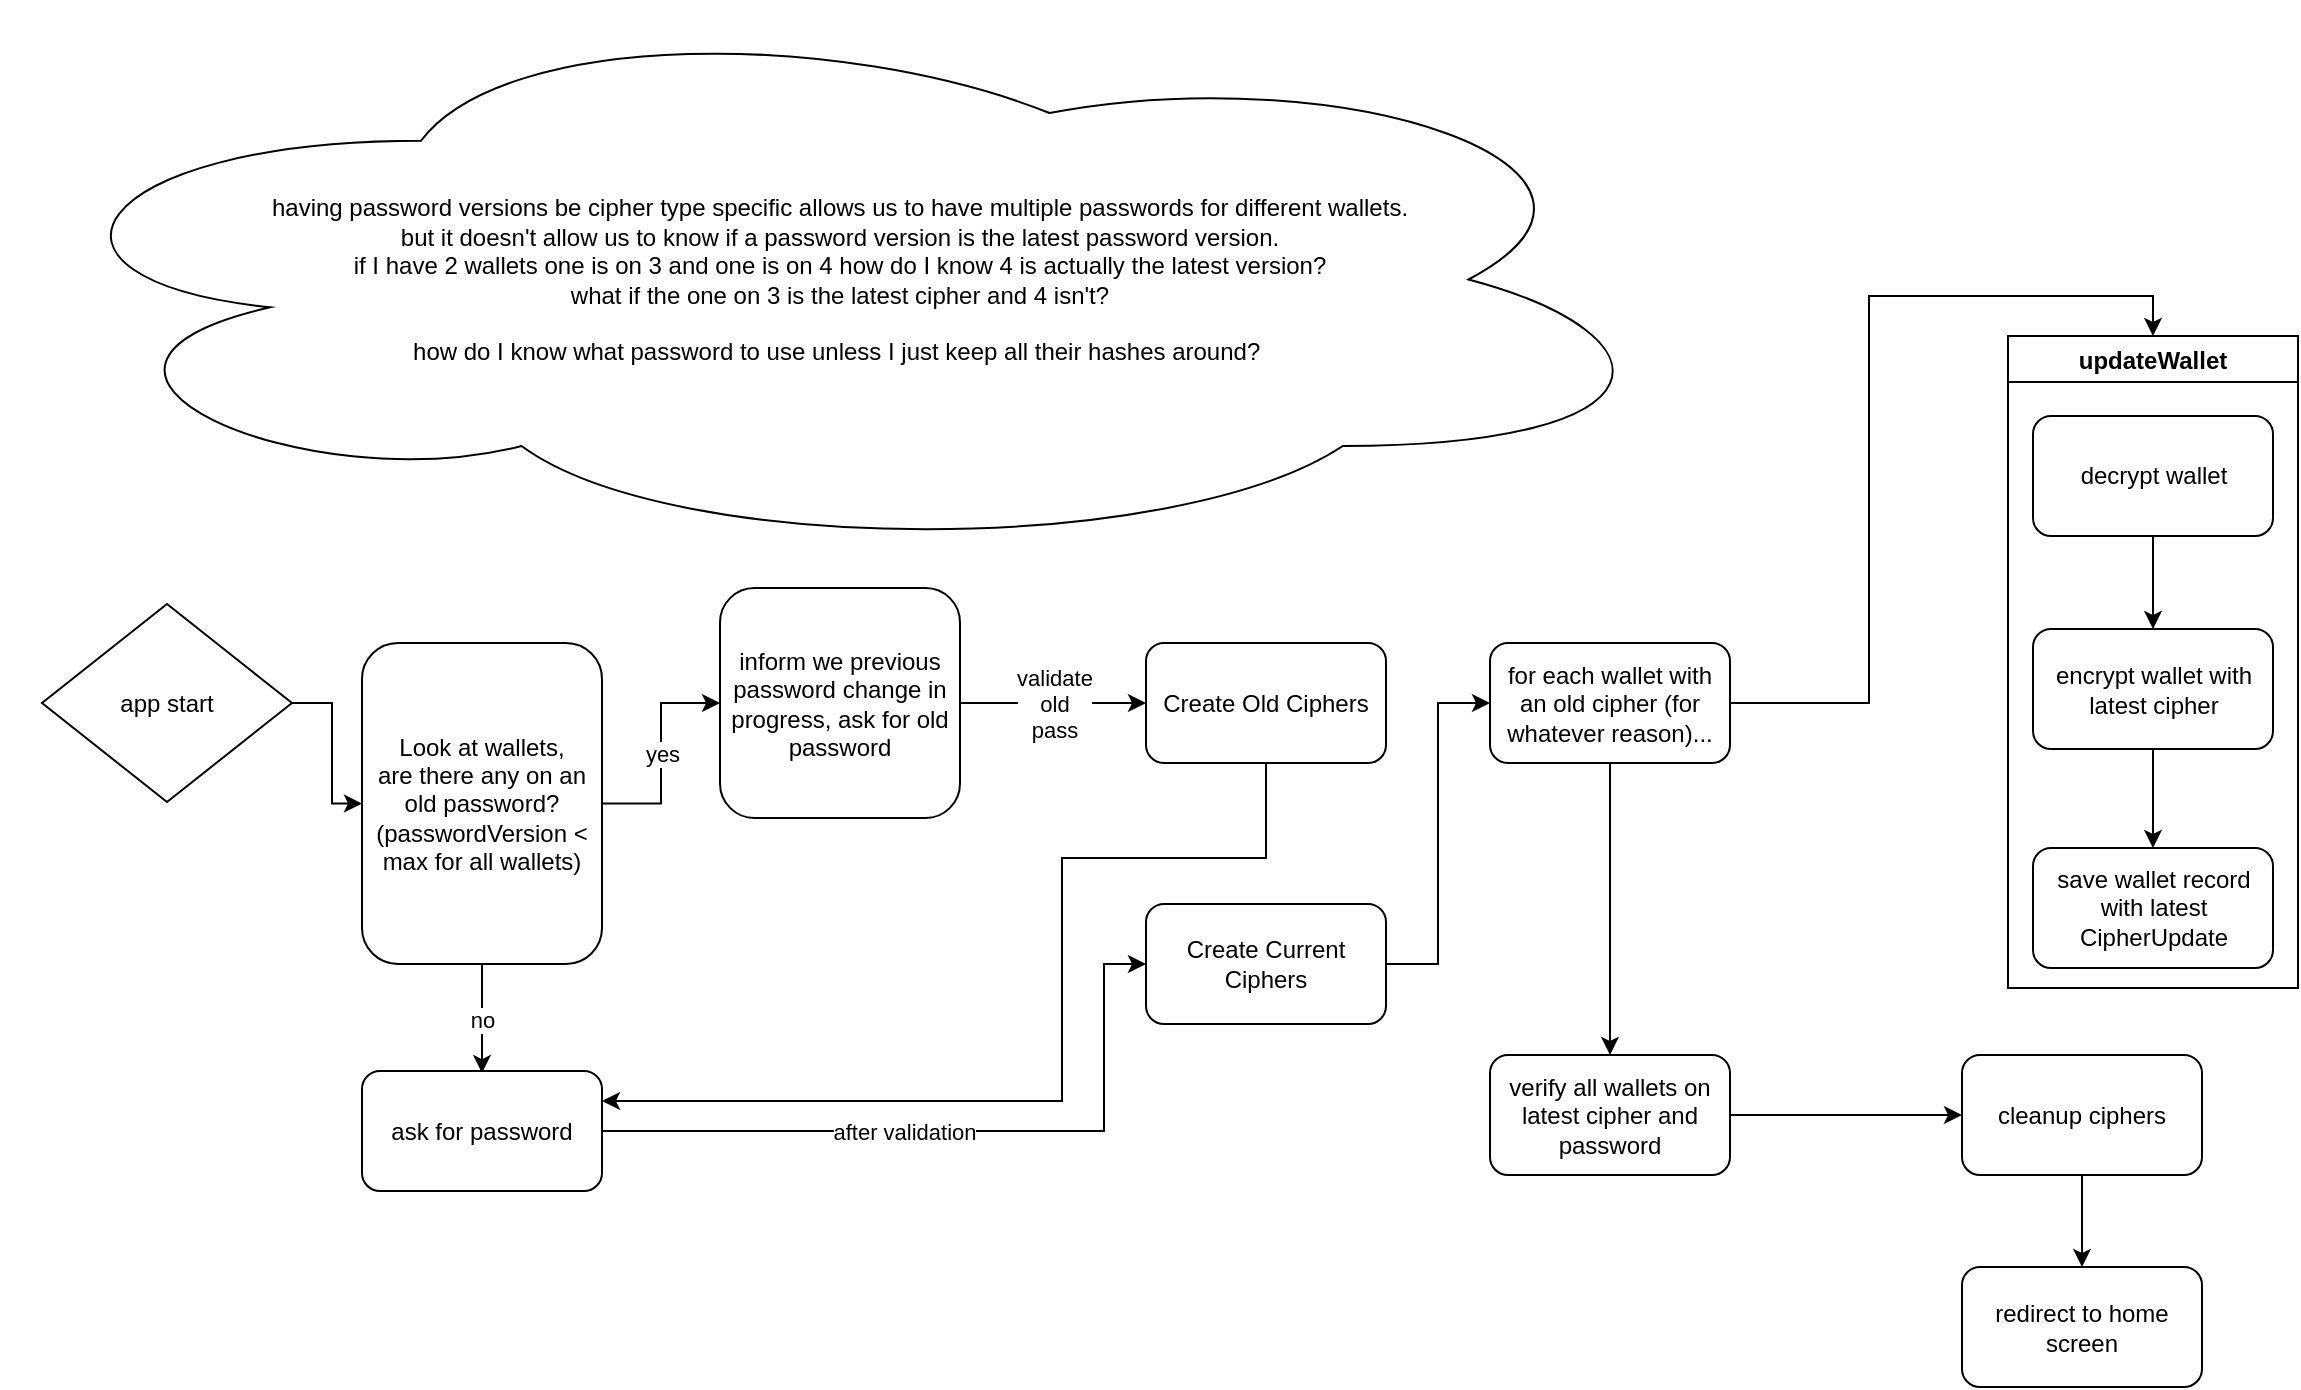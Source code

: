 <mxfile>
    <diagram id="B2Imsyf_CLR86bu_pUIC" name="Page-1">
        <mxGraphModel dx="761" dy="1449" grid="0" gridSize="10" guides="1" tooltips="1" connect="1" arrows="1" fold="1" page="1" pageScale="1" pageWidth="850" pageHeight="1100" math="0" shadow="0">
            <root>
                <mxCell id="0"/>
                <mxCell id="1" parent="0"/>
                <mxCell id="522" style="edgeStyle=orthogonalEdgeStyle;rounded=0;orthogonalLoop=1;jettySize=auto;html=1;" parent="1" source="519" target="521" edge="1">
                    <mxGeometry relative="1" as="geometry"/>
                </mxCell>
                <mxCell id="519" value="app start" style="rhombus;whiteSpace=wrap;html=1;" parent="1" vertex="1">
                    <mxGeometry x="29" y="18" width="125" height="99" as="geometry"/>
                </mxCell>
                <mxCell id="528" value="no" style="edgeStyle=orthogonalEdgeStyle;rounded=0;orthogonalLoop=1;jettySize=auto;html=1;entryX=0.5;entryY=0.017;entryDx=0;entryDy=0;entryPerimeter=0;" parent="1" source="521" target="566" edge="1">
                    <mxGeometry relative="1" as="geometry">
                        <mxPoint x="249" y="144.5" as="targetPoint"/>
                    </mxGeometry>
                </mxCell>
                <mxCell id="562" value="yes" style="edgeStyle=orthogonalEdgeStyle;rounded=0;orthogonalLoop=1;jettySize=auto;html=1;entryX=0;entryY=0.5;entryDx=0;entryDy=0;" parent="1" source="521" target="561" edge="1">
                    <mxGeometry relative="1" as="geometry"/>
                </mxCell>
                <mxCell id="521" value="Look at wallets,&lt;br&gt;are there any on an old password?&lt;br&gt;(passwordVersion &amp;lt; max for all wallets)" style="rounded=1;whiteSpace=wrap;html=1;" parent="1" vertex="1">
                    <mxGeometry x="189" y="37.5" width="120" height="160.5" as="geometry"/>
                </mxCell>
                <mxCell id="603" value="validate&lt;br&gt;old&lt;br&gt;pass&lt;br&gt;" style="edgeStyle=orthogonalEdgeStyle;rounded=0;orthogonalLoop=1;jettySize=auto;html=1;entryX=0;entryY=0.5;entryDx=0;entryDy=0;" edge="1" parent="1" source="561" target="602">
                    <mxGeometry relative="1" as="geometry"/>
                </mxCell>
                <mxCell id="561" value="inform we previous password change in progress, ask for old password" style="rounded=1;whiteSpace=wrap;html=1;" parent="1" vertex="1">
                    <mxGeometry x="368" y="10" width="120" height="115" as="geometry"/>
                </mxCell>
                <mxCell id="587" style="edgeStyle=orthogonalEdgeStyle;rounded=0;orthogonalLoop=1;jettySize=auto;html=1;entryX=0;entryY=0.5;entryDx=0;entryDy=0;" parent="1" source="563" target="586" edge="1">
                    <mxGeometry relative="1" as="geometry"/>
                </mxCell>
                <mxCell id="563" value="Create Current Ciphers" style="rounded=1;whiteSpace=wrap;html=1;" parent="1" vertex="1">
                    <mxGeometry x="581" y="168" width="120" height="60" as="geometry"/>
                </mxCell>
                <mxCell id="573" value="after validation" style="edgeStyle=orthogonalEdgeStyle;rounded=0;orthogonalLoop=1;jettySize=auto;html=1;" parent="1" source="566" target="563" edge="1">
                    <mxGeometry x="-0.151" relative="1" as="geometry">
                        <Array as="points">
                            <mxPoint x="560" y="282"/>
                            <mxPoint x="560" y="198"/>
                        </Array>
                        <mxPoint as="offset"/>
                    </mxGeometry>
                </mxCell>
                <mxCell id="566" value="ask for password" style="rounded=1;whiteSpace=wrap;html=1;" parent="1" vertex="1">
                    <mxGeometry x="189" y="251.5" width="120" height="60" as="geometry"/>
                </mxCell>
                <mxCell id="578" style="edgeStyle=orthogonalEdgeStyle;rounded=0;orthogonalLoop=1;jettySize=auto;html=1;entryX=0;entryY=0.5;entryDx=0;entryDy=0;" parent="1" source="577" target="579" edge="1">
                    <mxGeometry relative="1" as="geometry">
                        <mxPoint x="1001.008" y="305.5" as="targetPoint"/>
                    </mxGeometry>
                </mxCell>
                <mxCell id="577" value="verify all wallets on latest cipher and password" style="rounded=1;whiteSpace=wrap;html=1;" parent="1" vertex="1">
                    <mxGeometry x="753" y="243.5" width="120" height="60" as="geometry"/>
                </mxCell>
                <mxCell id="582" style="edgeStyle=orthogonalEdgeStyle;rounded=0;orthogonalLoop=1;jettySize=auto;html=1;entryX=0.5;entryY=0;entryDx=0;entryDy=0;" parent="1" source="579" target="580" edge="1">
                    <mxGeometry relative="1" as="geometry"/>
                </mxCell>
                <mxCell id="579" value="cleanup ciphers" style="rounded=1;whiteSpace=wrap;html=1;" parent="1" vertex="1">
                    <mxGeometry x="989" y="243.5" width="120" height="60" as="geometry"/>
                </mxCell>
                <mxCell id="580" value="redirect to home screen" style="rounded=1;whiteSpace=wrap;html=1;" parent="1" vertex="1">
                    <mxGeometry x="989" y="349.5" width="120" height="60" as="geometry"/>
                </mxCell>
                <mxCell id="583" value="having password versions be cipher type specific allows us to have multiple passwords for different wallets.&lt;br&gt;but it doesn't allow us to know if a password version is the latest password version.&lt;br&gt;if I have 2 wallets one is on 3 and one is on 4 how do I know 4 is actually the latest version?&lt;br&gt;what if the one on 3 is the latest cipher and 4 isn't?&lt;br&gt;&lt;br&gt;how do I know what password to use unless I just keep all their hashes around?&amp;nbsp;" style="ellipse;shape=cloud;whiteSpace=wrap;html=1;" parent="1" vertex="1">
                    <mxGeometry x="9" y="-283" width="838" height="277.5" as="geometry"/>
                </mxCell>
                <mxCell id="594" style="edgeStyle=orthogonalEdgeStyle;rounded=0;orthogonalLoop=1;jettySize=auto;html=1;entryX=0.5;entryY=0;entryDx=0;entryDy=0;" parent="1" source="586" target="593" edge="1">
                    <mxGeometry relative="1" as="geometry"/>
                </mxCell>
                <mxCell id="600" style="edgeStyle=orthogonalEdgeStyle;rounded=0;orthogonalLoop=1;jettySize=auto;html=1;entryX=0.5;entryY=0;entryDx=0;entryDy=0;" parent="1" source="586" target="577" edge="1">
                    <mxGeometry relative="1" as="geometry"/>
                </mxCell>
                <mxCell id="586" value="for each wallet with an old cipher (for whatever reason)..." style="rounded=1;whiteSpace=wrap;html=1;" parent="1" vertex="1">
                    <mxGeometry x="753" y="37.5" width="120" height="60" as="geometry"/>
                </mxCell>
                <mxCell id="593" value="updateWallet" style="swimlane;" parent="1" vertex="1">
                    <mxGeometry x="1012" y="-116" width="145" height="326" as="geometry"/>
                </mxCell>
                <mxCell id="589" value="decrypt wallet" style="rounded=1;whiteSpace=wrap;html=1;" parent="593" vertex="1">
                    <mxGeometry x="12.5" y="40" width="120" height="60" as="geometry"/>
                </mxCell>
                <mxCell id="592" style="edgeStyle=orthogonalEdgeStyle;rounded=0;orthogonalLoop=1;jettySize=auto;html=1;" parent="593" source="589" target="591" edge="1">
                    <mxGeometry relative="1" as="geometry"/>
                </mxCell>
                <mxCell id="599" style="edgeStyle=orthogonalEdgeStyle;rounded=0;orthogonalLoop=1;jettySize=auto;html=1;" parent="593" source="591" target="598" edge="1">
                    <mxGeometry relative="1" as="geometry"/>
                </mxCell>
                <mxCell id="591" value="encrypt wallet with latest cipher" style="rounded=1;whiteSpace=wrap;html=1;" parent="593" vertex="1">
                    <mxGeometry x="12.5" y="146.5" width="120" height="60" as="geometry"/>
                </mxCell>
                <mxCell id="598" value="save wallet record with latest CipherUpdate" style="rounded=1;whiteSpace=wrap;html=1;" parent="593" vertex="1">
                    <mxGeometry x="12.5" y="256" width="120" height="60" as="geometry"/>
                </mxCell>
                <mxCell id="604" style="edgeStyle=orthogonalEdgeStyle;rounded=0;orthogonalLoop=1;jettySize=auto;html=1;entryX=1;entryY=0.25;entryDx=0;entryDy=0;exitX=0.5;exitY=1;exitDx=0;exitDy=0;" edge="1" parent="1" source="602" target="566">
                    <mxGeometry relative="1" as="geometry">
                        <Array as="points">
                            <mxPoint x="641" y="145"/>
                            <mxPoint x="539" y="145"/>
                            <mxPoint x="539" y="267"/>
                        </Array>
                    </mxGeometry>
                </mxCell>
                <mxCell id="602" value="Create Old Ciphers" style="rounded=1;whiteSpace=wrap;html=1;" vertex="1" parent="1">
                    <mxGeometry x="581" y="37.5" width="120" height="60" as="geometry"/>
                </mxCell>
            </root>
        </mxGraphModel>
    </diagram>
</mxfile>